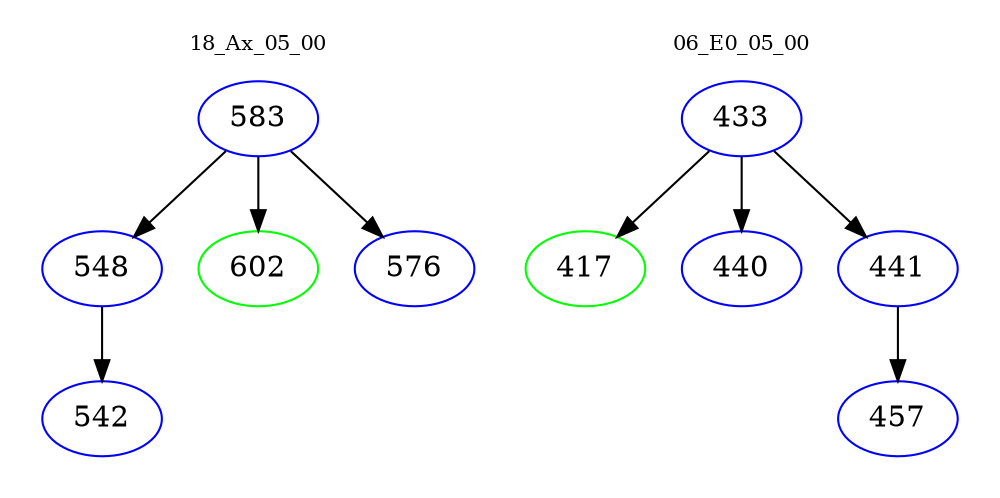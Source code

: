 digraph{
subgraph cluster_0 {
color = white
label = "18_Ax_05_00";
fontsize=10;
T0_583 [label="583", color="blue"]
T0_583 -> T0_548 [color="black"]
T0_548 [label="548", color="blue"]
T0_548 -> T0_542 [color="black"]
T0_542 [label="542", color="blue"]
T0_583 -> T0_602 [color="black"]
T0_602 [label="602", color="green"]
T0_583 -> T0_576 [color="black"]
T0_576 [label="576", color="blue"]
}
subgraph cluster_1 {
color = white
label = "06_E0_05_00";
fontsize=10;
T1_433 [label="433", color="blue"]
T1_433 -> T1_417 [color="black"]
T1_417 [label="417", color="green"]
T1_433 -> T1_440 [color="black"]
T1_440 [label="440", color="blue"]
T1_433 -> T1_441 [color="black"]
T1_441 [label="441", color="blue"]
T1_441 -> T1_457 [color="black"]
T1_457 [label="457", color="blue"]
}
}
